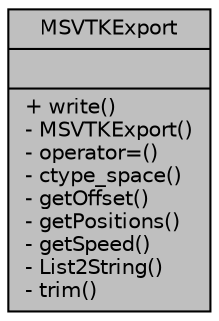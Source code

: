 digraph "MSVTKExport"
{
  edge [fontname="Helvetica",fontsize="10",labelfontname="Helvetica",labelfontsize="10"];
  node [fontname="Helvetica",fontsize="10",shape=record];
  Node1 [label="{MSVTKExport\n||+ write()\l- MSVTKExport()\l- operator=()\l- ctype_space()\l- getOffset()\l- getPositions()\l- getSpeed()\l- List2String()\l- trim()\l}",height=0.2,width=0.4,color="black", fillcolor="grey75", style="filled", fontcolor="black"];
}
